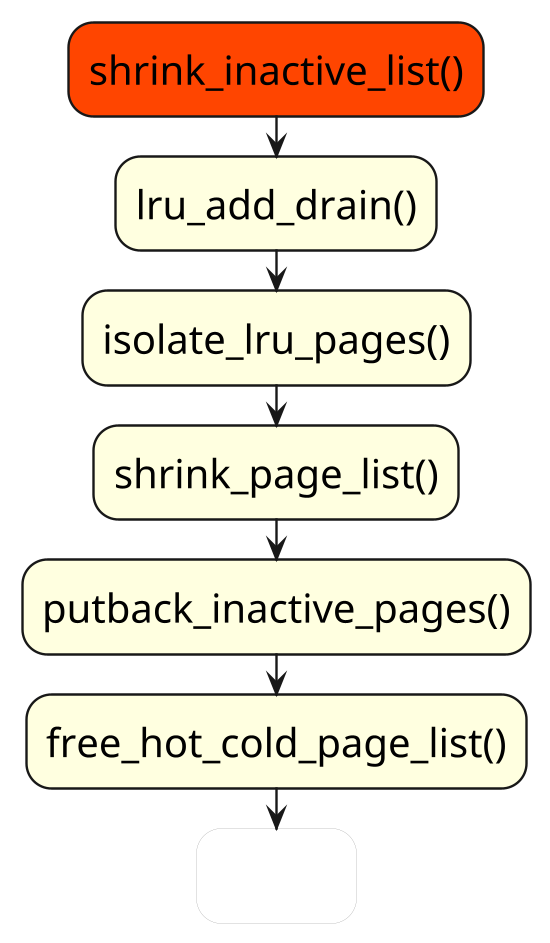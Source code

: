 @startuml

skinparam ComponentStyle rectangle
hide stereotype
scale 2/1

skinparam Activity {
    FontSize 20
    FontColor black
    BorderThickness 1.2
    BackgroundColor transparent
}

skinparam ActivityFontColor<<hide>> transparent
skinparam ActivityBorderThickness<<hide>> 0

skinparam Note {
    FontSize 16
    FontColor black
    BorderThickness 0
    BackgroundColor transparent
}


skinparam Arrow {
    FontSize 16
    FontColor black
    BorderThickness 1.2
    BackgroundColor transparent
}

' start here
#OrangeRed:shrink_inactive_list();
#LightYellow:lru_add_drain();
#LightYellow:isolate_lru_pages();
#LightYellow:shrink_page_list();
#LightYellow:putback_inactive_pages();
#LightYellow:free_hot_cold_page_list();
:return;<<hide>>

@enduml
